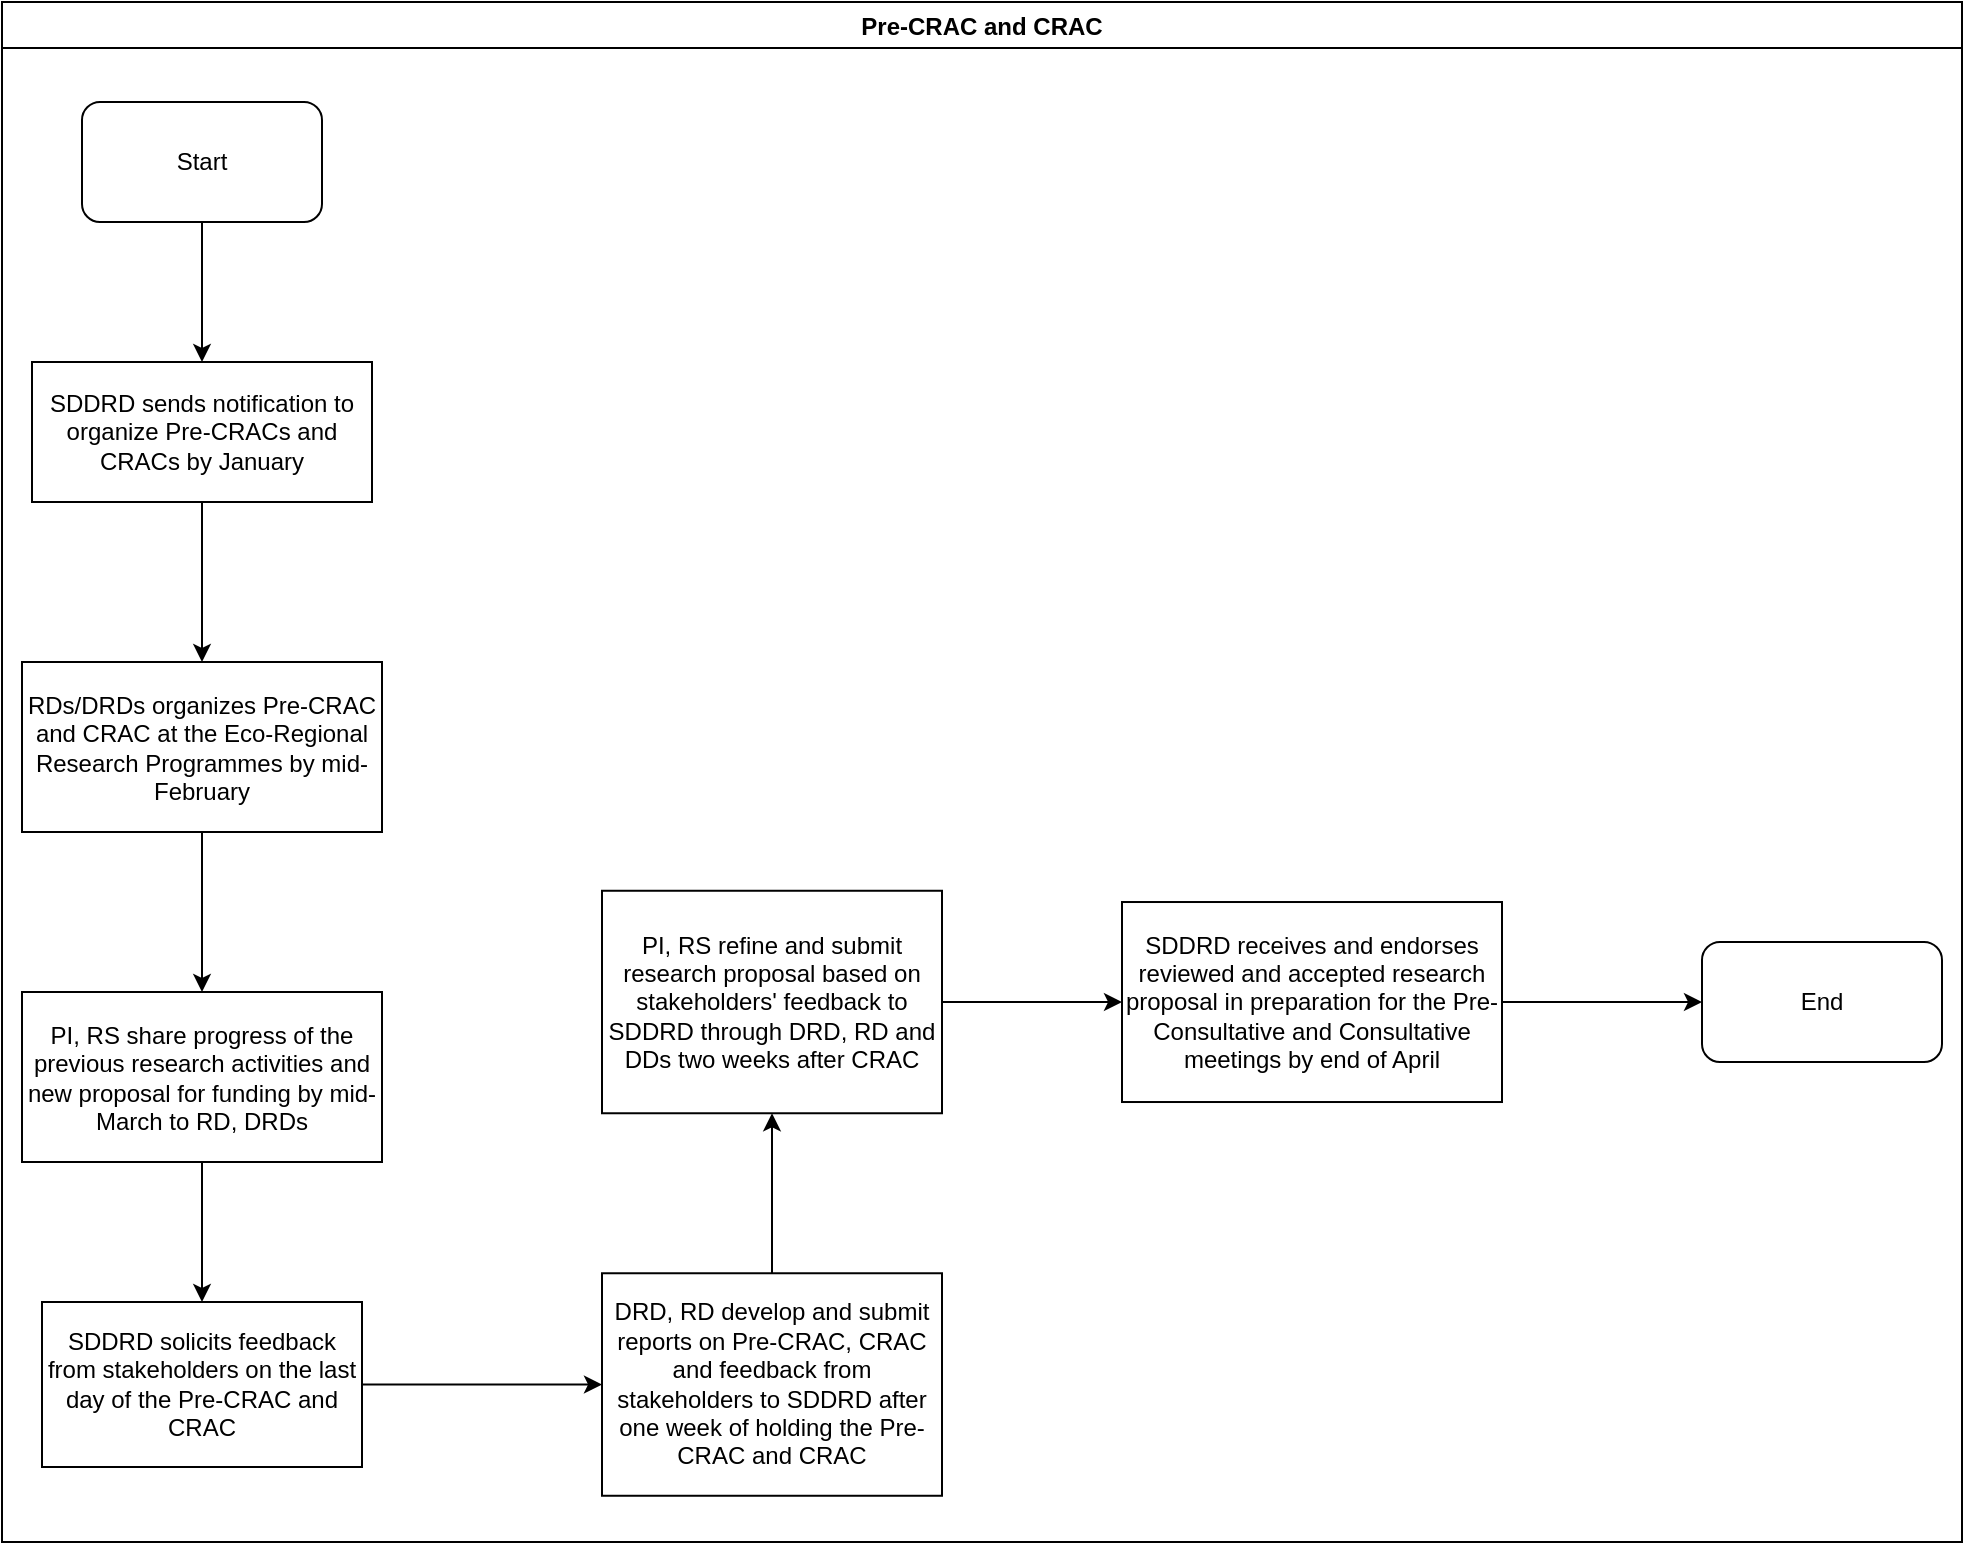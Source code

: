 <mxfile version="14.2.7" type="github">
  <diagram id="5_aohHFVvhJg3DNA72NS" name="Page-1">
    <mxGraphModel dx="1038" dy="547" grid="1" gridSize="10" guides="1" tooltips="1" connect="1" arrows="1" fold="1" page="1" pageScale="1" pageWidth="1169" pageHeight="827" math="0" shadow="0">
      <root>
        <mxCell id="0" />
        <mxCell id="1" parent="0" />
        <mxCell id="qoAdScPvT66UWbfDdBSW-1" value="Pre-CRAC and CRAC" style="swimlane;" vertex="1" parent="1">
          <mxGeometry x="10" y="10" width="980" height="770" as="geometry" />
        </mxCell>
        <mxCell id="qoAdScPvT66UWbfDdBSW-2" value="Start" style="rounded=1;whiteSpace=wrap;html=1;" vertex="1" parent="qoAdScPvT66UWbfDdBSW-1">
          <mxGeometry x="40" y="50" width="120" height="60" as="geometry" />
        </mxCell>
        <mxCell id="qoAdScPvT66UWbfDdBSW-5" value="SDDRD sends notification to organize Pre-CRACs and CRACs by January " style="rounded=0;whiteSpace=wrap;html=1;" vertex="1" parent="qoAdScPvT66UWbfDdBSW-1">
          <mxGeometry x="15" y="180" width="170" height="70" as="geometry" />
        </mxCell>
        <mxCell id="qoAdScPvT66UWbfDdBSW-4" value="" style="edgeStyle=orthogonalEdgeStyle;rounded=0;orthogonalLoop=1;jettySize=auto;html=1;" edge="1" parent="qoAdScPvT66UWbfDdBSW-1" source="qoAdScPvT66UWbfDdBSW-2" target="qoAdScPvT66UWbfDdBSW-5">
          <mxGeometry relative="1" as="geometry">
            <mxPoint x="100" y="170" as="targetPoint" />
          </mxGeometry>
        </mxCell>
        <mxCell id="qoAdScPvT66UWbfDdBSW-6" value="RDs/DRDs organizes Pre-CRAC and CRAC at the Eco-Regional Research Programmes by mid-February " style="whiteSpace=wrap;html=1;rounded=0;" vertex="1" parent="qoAdScPvT66UWbfDdBSW-1">
          <mxGeometry x="10" y="330" width="180" height="85" as="geometry" />
        </mxCell>
        <mxCell id="qoAdScPvT66UWbfDdBSW-7" value="" style="edgeStyle=orthogonalEdgeStyle;rounded=0;orthogonalLoop=1;jettySize=auto;html=1;" edge="1" parent="qoAdScPvT66UWbfDdBSW-1" source="qoAdScPvT66UWbfDdBSW-5" target="qoAdScPvT66UWbfDdBSW-6">
          <mxGeometry relative="1" as="geometry" />
        </mxCell>
        <mxCell id="qoAdScPvT66UWbfDdBSW-10" value="SDDRD solicits feedback from stakeholders on the last day of the Pre-CRAC and CRAC " style="whiteSpace=wrap;html=1;rounded=0;" vertex="1" parent="qoAdScPvT66UWbfDdBSW-1">
          <mxGeometry x="20" y="650" width="160" height="82.5" as="geometry" />
        </mxCell>
        <mxCell id="qoAdScPvT66UWbfDdBSW-12" value="DRD, RD develop and submit reports on Pre-CRAC, CRAC and feedback from stakeholders to SDDRD after one week of holding the Pre-CRAC and CRAC" style="whiteSpace=wrap;html=1;rounded=0;" vertex="1" parent="qoAdScPvT66UWbfDdBSW-1">
          <mxGeometry x="300" y="635.63" width="170" height="111.25" as="geometry" />
        </mxCell>
        <mxCell id="qoAdScPvT66UWbfDdBSW-13" value="" style="edgeStyle=orthogonalEdgeStyle;rounded=0;orthogonalLoop=1;jettySize=auto;html=1;" edge="1" parent="qoAdScPvT66UWbfDdBSW-1" source="qoAdScPvT66UWbfDdBSW-10" target="qoAdScPvT66UWbfDdBSW-12">
          <mxGeometry relative="1" as="geometry" />
        </mxCell>
        <mxCell id="qoAdScPvT66UWbfDdBSW-16" value="SDDRD receives and endorses reviewed and accepted research proposal in preparation for the Pre-Consultative and Consultative meetings by end of April" style="whiteSpace=wrap;html=1;rounded=0;" vertex="1" parent="qoAdScPvT66UWbfDdBSW-1">
          <mxGeometry x="560" y="450.01" width="190" height="100" as="geometry" />
        </mxCell>
        <mxCell id="qoAdScPvT66UWbfDdBSW-11" value="" style="edgeStyle=orthogonalEdgeStyle;rounded=0;orthogonalLoop=1;jettySize=auto;html=1;" edge="1" parent="1" source="qoAdScPvT66UWbfDdBSW-8" target="qoAdScPvT66UWbfDdBSW-10">
          <mxGeometry relative="1" as="geometry" />
        </mxCell>
        <mxCell id="qoAdScPvT66UWbfDdBSW-8" value="PI, RS share progress of the previous research activities and new proposal for funding by mid-March to RD, DRDs" style="whiteSpace=wrap;html=1;rounded=0;" vertex="1" parent="1">
          <mxGeometry x="20" y="505" width="180" height="85" as="geometry" />
        </mxCell>
        <mxCell id="qoAdScPvT66UWbfDdBSW-9" value="" style="edgeStyle=orthogonalEdgeStyle;rounded=0;orthogonalLoop=1;jettySize=auto;html=1;" edge="1" parent="1" source="qoAdScPvT66UWbfDdBSW-6" target="qoAdScPvT66UWbfDdBSW-8">
          <mxGeometry relative="1" as="geometry" />
        </mxCell>
        <mxCell id="qoAdScPvT66UWbfDdBSW-17" value="" style="edgeStyle=orthogonalEdgeStyle;rounded=0;orthogonalLoop=1;jettySize=auto;html=1;" edge="1" parent="1" source="qoAdScPvT66UWbfDdBSW-14" target="qoAdScPvT66UWbfDdBSW-16">
          <mxGeometry relative="1" as="geometry" />
        </mxCell>
        <mxCell id="qoAdScPvT66UWbfDdBSW-14" value="PI, RS refine and submit research proposal based on stakeholders&#39; feedback to SDDRD through DRD, RD and DDs two weeks after CRAC" style="whiteSpace=wrap;html=1;rounded=0;" vertex="1" parent="1">
          <mxGeometry x="310" y="454.38" width="170" height="111.25" as="geometry" />
        </mxCell>
        <mxCell id="qoAdScPvT66UWbfDdBSW-15" value="" style="edgeStyle=orthogonalEdgeStyle;rounded=0;orthogonalLoop=1;jettySize=auto;html=1;" edge="1" parent="1" source="qoAdScPvT66UWbfDdBSW-12" target="qoAdScPvT66UWbfDdBSW-14">
          <mxGeometry relative="1" as="geometry" />
        </mxCell>
        <mxCell id="qoAdScPvT66UWbfDdBSW-19" value="" style="edgeStyle=orthogonalEdgeStyle;rounded=0;orthogonalLoop=1;jettySize=auto;html=1;" edge="1" parent="1" source="qoAdScPvT66UWbfDdBSW-16" target="qoAdScPvT66UWbfDdBSW-20">
          <mxGeometry relative="1" as="geometry">
            <mxPoint x="875" y="510.01" as="targetPoint" />
          </mxGeometry>
        </mxCell>
        <mxCell id="qoAdScPvT66UWbfDdBSW-20" value="End" style="rounded=1;whiteSpace=wrap;html=1;" vertex="1" parent="1">
          <mxGeometry x="860" y="480.01" width="120" height="60" as="geometry" />
        </mxCell>
      </root>
    </mxGraphModel>
  </diagram>
</mxfile>
